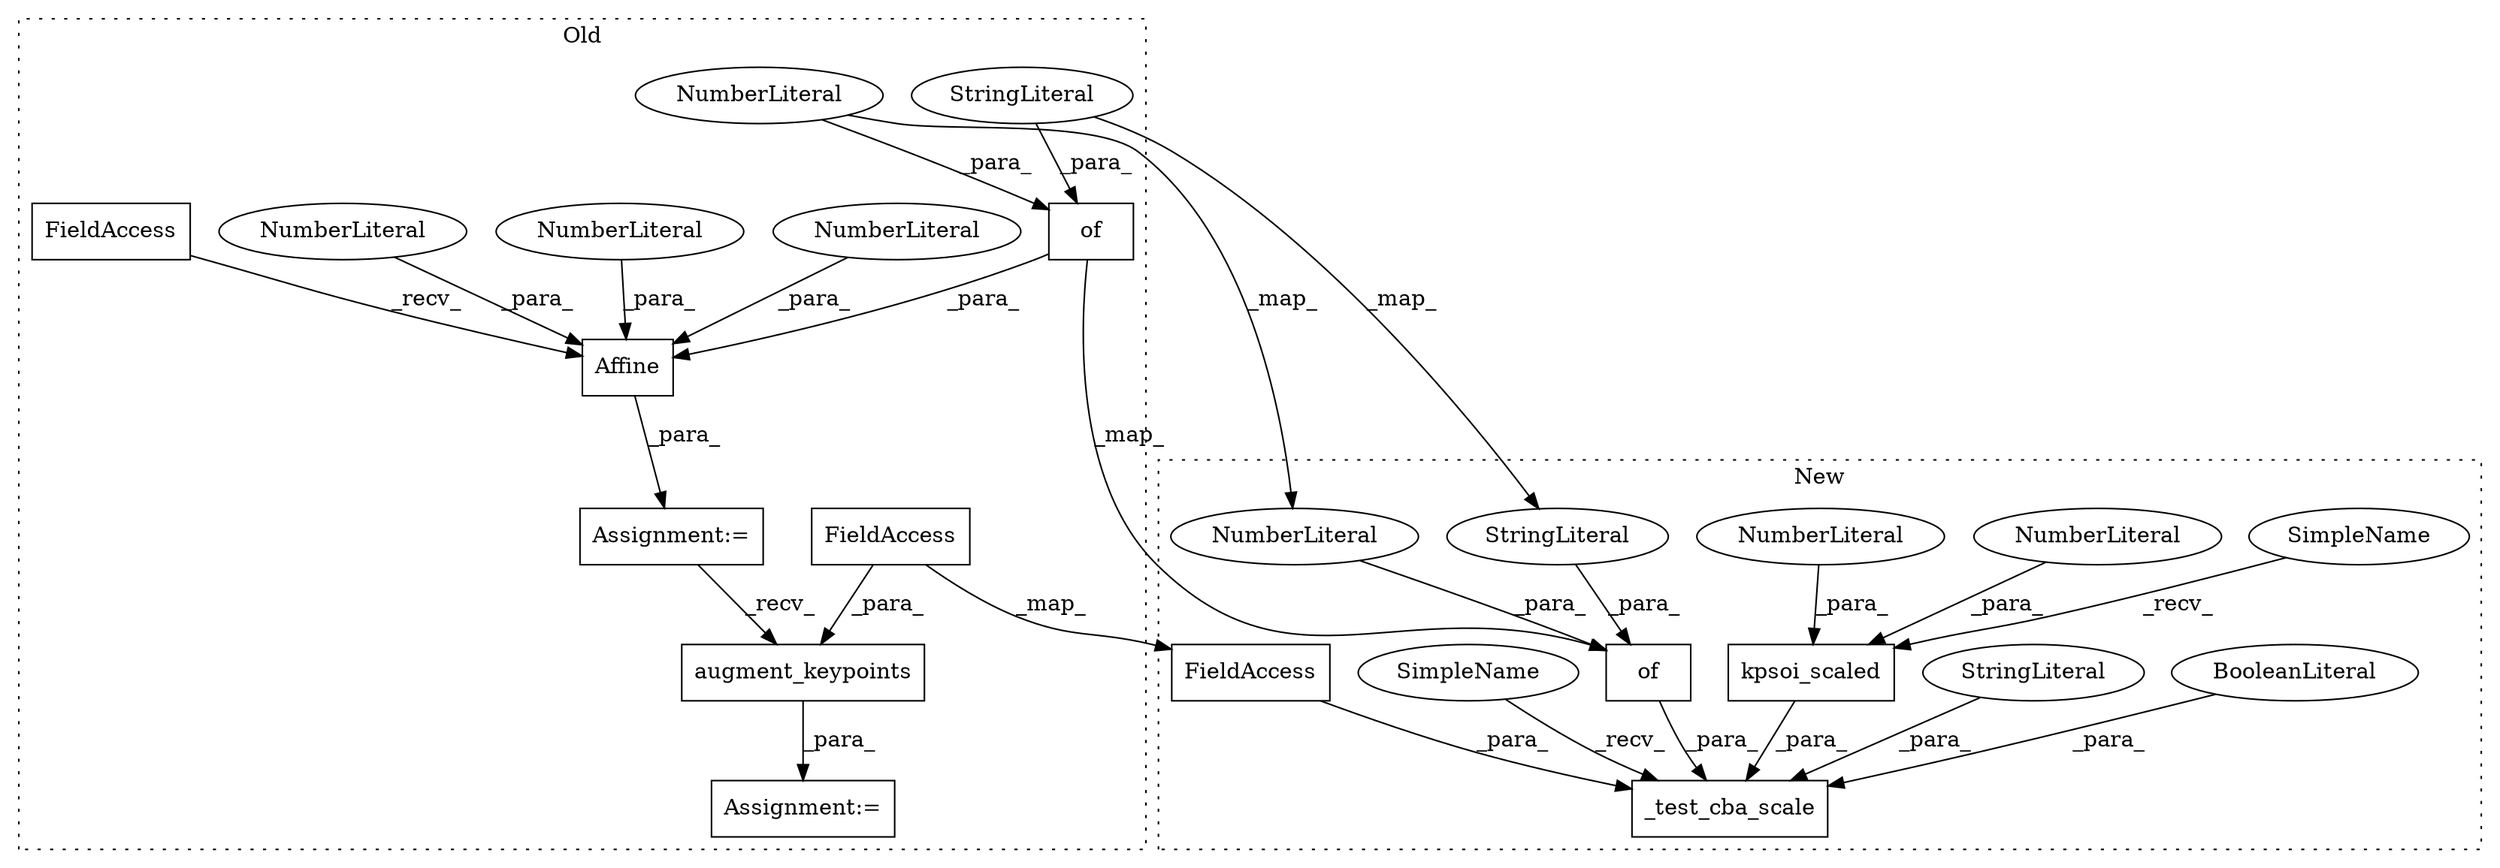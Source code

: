 digraph G {
subgraph cluster0 {
1 [label="augment_keypoints" a="32" s="23227,23255" l="18,1" shape="box"];
3 [label="Affine" a="32" s="23170,23207" l="7,1" shape="box"];
4 [label="NumberLiteral" a="34" s="23202" l="1" shape="ellipse"];
5 [label="NumberLiteral" a="34" s="23206" l="1" shape="ellipse"];
6 [label="NumberLiteral" a="34" s="23204" l="1" shape="ellipse"];
11 [label="FieldAccess" a="22" s="23152" l="17" shape="box"];
12 [label="Assignment:=" a="7" s="23222" l="1" shape="box"];
14 [label="Assignment:=" a="7" s="23151" l="1" shape="box"];
16 [label="FieldAccess" a="22" s="23245" l="10" shape="box"];
17 [label="of" a="32" s="23181,23200" l="3,1" shape="box"];
19 [label="NumberLiteral" a="34" s="23196" l="4" shape="ellipse"];
22 [label="StringLiteral" a="45" s="23192" l="3" shape="ellipse"];
label = "Old";
style="dotted";
}
subgraph cluster1 {
2 [label="_test_cba_scale" a="32" s="26776,26881" l="16,1" shape="box"];
7 [label="BooleanLiteral" a="9" s="26876" l="5" shape="ellipse"];
8 [label="kpsoi_scaled" a="32" s="26853,26874" l="13,1" shape="box"];
9 [label="NumberLiteral" a="34" s="26871" l="3" shape="ellipse"];
10 [label="NumberLiteral" a="34" s="26866" l="4" shape="ellipse"];
13 [label="StringLiteral" a="45" s="26792" l="19" shape="ellipse"];
15 [label="FieldAccess" a="22" s="26837" l="10" shape="box"];
18 [label="of" a="32" s="26816,26835" l="3,1" shape="box"];
20 [label="NumberLiteral" a="34" s="26823" l="4" shape="ellipse"];
21 [label="StringLiteral" a="45" s="26819" l="3" shape="ellipse"];
23 [label="SimpleName" a="42" s="26771" l="4" shape="ellipse"];
24 [label="SimpleName" a="42" s="26848" l="4" shape="ellipse"];
label = "New";
style="dotted";
}
1 -> 12 [label="_para_"];
3 -> 14 [label="_para_"];
4 -> 3 [label="_para_"];
5 -> 3 [label="_para_"];
6 -> 3 [label="_para_"];
7 -> 2 [label="_para_"];
8 -> 2 [label="_para_"];
9 -> 8 [label="_para_"];
10 -> 8 [label="_para_"];
11 -> 3 [label="_recv_"];
13 -> 2 [label="_para_"];
14 -> 1 [label="_recv_"];
15 -> 2 [label="_para_"];
16 -> 1 [label="_para_"];
16 -> 15 [label="_map_"];
17 -> 3 [label="_para_"];
17 -> 18 [label="_map_"];
18 -> 2 [label="_para_"];
19 -> 17 [label="_para_"];
19 -> 20 [label="_map_"];
20 -> 18 [label="_para_"];
21 -> 18 [label="_para_"];
22 -> 17 [label="_para_"];
22 -> 21 [label="_map_"];
23 -> 2 [label="_recv_"];
24 -> 8 [label="_recv_"];
}